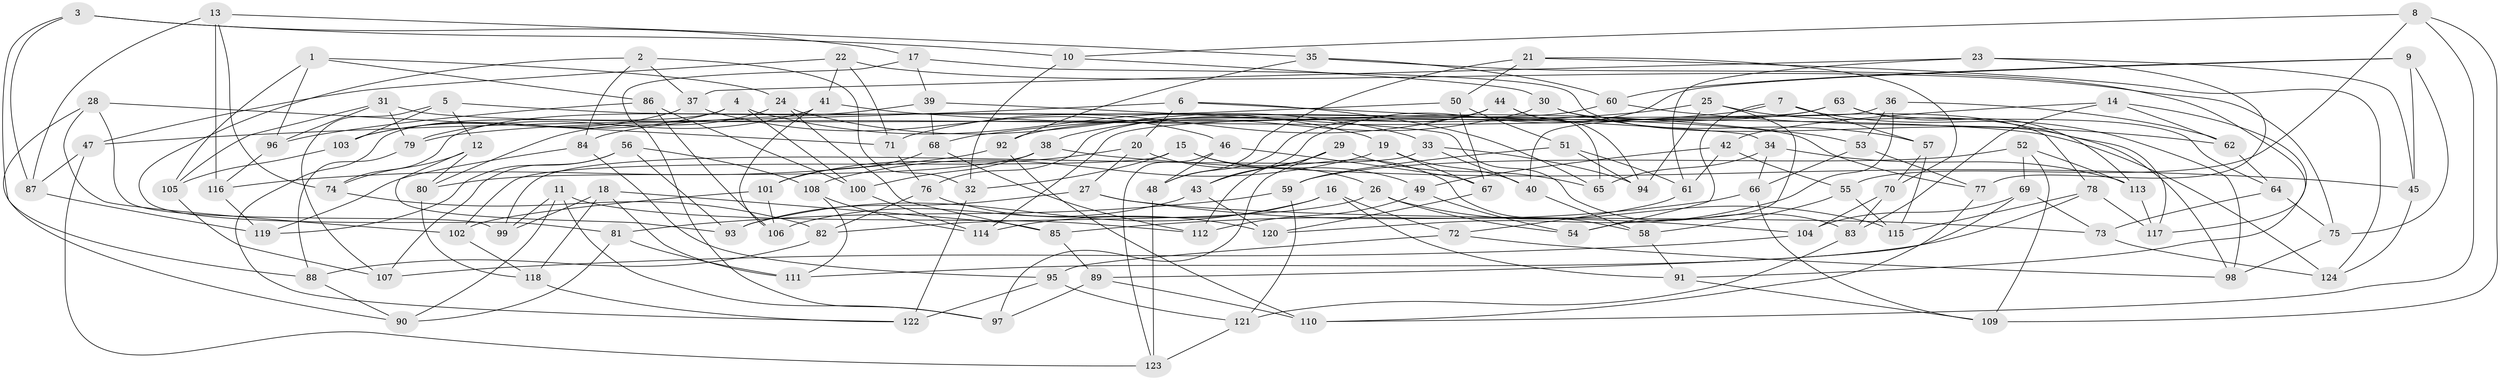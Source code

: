 // coarse degree distribution, {6: 0.6052631578947368, 4: 0.3684210526315789, 5: 0.02631578947368421}
// Generated by graph-tools (version 1.1) at 2025/52/02/27/25 19:52:31]
// undirected, 124 vertices, 248 edges
graph export_dot {
graph [start="1"]
  node [color=gray90,style=filled];
  1;
  2;
  3;
  4;
  5;
  6;
  7;
  8;
  9;
  10;
  11;
  12;
  13;
  14;
  15;
  16;
  17;
  18;
  19;
  20;
  21;
  22;
  23;
  24;
  25;
  26;
  27;
  28;
  29;
  30;
  31;
  32;
  33;
  34;
  35;
  36;
  37;
  38;
  39;
  40;
  41;
  42;
  43;
  44;
  45;
  46;
  47;
  48;
  49;
  50;
  51;
  52;
  53;
  54;
  55;
  56;
  57;
  58;
  59;
  60;
  61;
  62;
  63;
  64;
  65;
  66;
  67;
  68;
  69;
  70;
  71;
  72;
  73;
  74;
  75;
  76;
  77;
  78;
  79;
  80;
  81;
  82;
  83;
  84;
  85;
  86;
  87;
  88;
  89;
  90;
  91;
  92;
  93;
  94;
  95;
  96;
  97;
  98;
  99;
  100;
  101;
  102;
  103;
  104;
  105;
  106;
  107;
  108;
  109;
  110;
  111;
  112;
  113;
  114;
  115;
  116;
  117;
  118;
  119;
  120;
  121;
  122;
  123;
  124;
  1 -- 105;
  1 -- 86;
  1 -- 96;
  1 -- 24;
  2 -- 81;
  2 -- 37;
  2 -- 32;
  2 -- 84;
  3 -- 10;
  3 -- 17;
  3 -- 87;
  3 -- 88;
  4 -- 103;
  4 -- 100;
  4 -- 122;
  4 -- 19;
  5 -- 103;
  5 -- 77;
  5 -- 12;
  5 -- 107;
  6 -- 47;
  6 -- 34;
  6 -- 20;
  6 -- 65;
  7 -- 57;
  7 -- 79;
  7 -- 54;
  7 -- 98;
  8 -- 55;
  8 -- 109;
  8 -- 10;
  8 -- 110;
  9 -- 45;
  9 -- 75;
  9 -- 60;
  9 -- 43;
  10 -- 32;
  10 -- 30;
  11 -- 99;
  11 -- 90;
  11 -- 112;
  11 -- 97;
  12 -- 80;
  12 -- 93;
  12 -- 74;
  13 -- 74;
  13 -- 35;
  13 -- 116;
  13 -- 87;
  14 -- 62;
  14 -- 42;
  14 -- 91;
  14 -- 83;
  15 -- 102;
  15 -- 49;
  15 -- 32;
  15 -- 58;
  16 -- 72;
  16 -- 91;
  16 -- 93;
  16 -- 114;
  17 -- 97;
  17 -- 39;
  17 -- 98;
  18 -- 85;
  18 -- 99;
  18 -- 118;
  18 -- 111;
  19 -- 108;
  19 -- 67;
  19 -- 40;
  20 -- 101;
  20 -- 27;
  20 -- 26;
  21 -- 124;
  21 -- 50;
  21 -- 48;
  21 -- 70;
  22 -- 75;
  22 -- 71;
  22 -- 41;
  22 -- 47;
  23 -- 45;
  23 -- 37;
  23 -- 61;
  23 -- 77;
  24 -- 80;
  24 -- 33;
  24 -- 85;
  25 -- 117;
  25 -- 68;
  25 -- 54;
  25 -- 94;
  26 -- 54;
  26 -- 115;
  26 -- 82;
  27 -- 73;
  27 -- 104;
  27 -- 93;
  28 -- 102;
  28 -- 71;
  28 -- 90;
  28 -- 99;
  29 -- 43;
  29 -- 112;
  29 -- 97;
  29 -- 65;
  30 -- 38;
  30 -- 78;
  30 -- 57;
  31 -- 96;
  31 -- 124;
  31 -- 105;
  31 -- 79;
  32 -- 122;
  33 -- 94;
  33 -- 99;
  33 -- 40;
  34 -- 65;
  34 -- 113;
  34 -- 66;
  35 -- 92;
  35 -- 117;
  35 -- 60;
  36 -- 120;
  36 -- 40;
  36 -- 62;
  36 -- 53;
  37 -- 103;
  37 -- 46;
  38 -- 100;
  38 -- 80;
  38 -- 45;
  39 -- 74;
  39 -- 68;
  39 -- 83;
  40 -- 58;
  41 -- 106;
  41 -- 79;
  41 -- 53;
  42 -- 55;
  42 -- 61;
  42 -- 49;
  43 -- 106;
  43 -- 120;
  44 -- 71;
  44 -- 65;
  44 -- 94;
  44 -- 48;
  45 -- 124;
  46 -- 67;
  46 -- 123;
  46 -- 48;
  47 -- 87;
  47 -- 123;
  48 -- 123;
  49 -- 112;
  49 -- 54;
  50 -- 67;
  50 -- 51;
  50 -- 84;
  51 -- 59;
  51 -- 61;
  51 -- 94;
  52 -- 59;
  52 -- 113;
  52 -- 69;
  52 -- 109;
  53 -- 77;
  53 -- 66;
  55 -- 58;
  55 -- 115;
  56 -- 93;
  56 -- 107;
  56 -- 119;
  56 -- 108;
  57 -- 115;
  57 -- 70;
  58 -- 91;
  59 -- 81;
  59 -- 121;
  60 -- 76;
  60 -- 62;
  61 -- 72;
  62 -- 64;
  63 -- 92;
  63 -- 64;
  63 -- 114;
  63 -- 113;
  64 -- 73;
  64 -- 75;
  66 -- 85;
  66 -- 109;
  67 -- 120;
  68 -- 101;
  68 -- 112;
  69 -- 104;
  69 -- 89;
  69 -- 73;
  70 -- 83;
  70 -- 104;
  71 -- 76;
  72 -- 98;
  72 -- 95;
  73 -- 124;
  74 -- 82;
  75 -- 98;
  76 -- 82;
  76 -- 120;
  77 -- 110;
  78 -- 111;
  78 -- 115;
  78 -- 117;
  79 -- 88;
  80 -- 118;
  81 -- 111;
  81 -- 90;
  82 -- 88;
  83 -- 121;
  84 -- 119;
  84 -- 95;
  85 -- 89;
  86 -- 106;
  86 -- 100;
  86 -- 96;
  87 -- 119;
  88 -- 90;
  89 -- 97;
  89 -- 110;
  91 -- 109;
  92 -- 116;
  92 -- 110;
  95 -- 122;
  95 -- 121;
  96 -- 116;
  100 -- 114;
  101 -- 102;
  101 -- 106;
  102 -- 118;
  103 -- 105;
  104 -- 107;
  105 -- 107;
  108 -- 111;
  108 -- 114;
  113 -- 117;
  116 -- 119;
  118 -- 122;
  121 -- 123;
}
